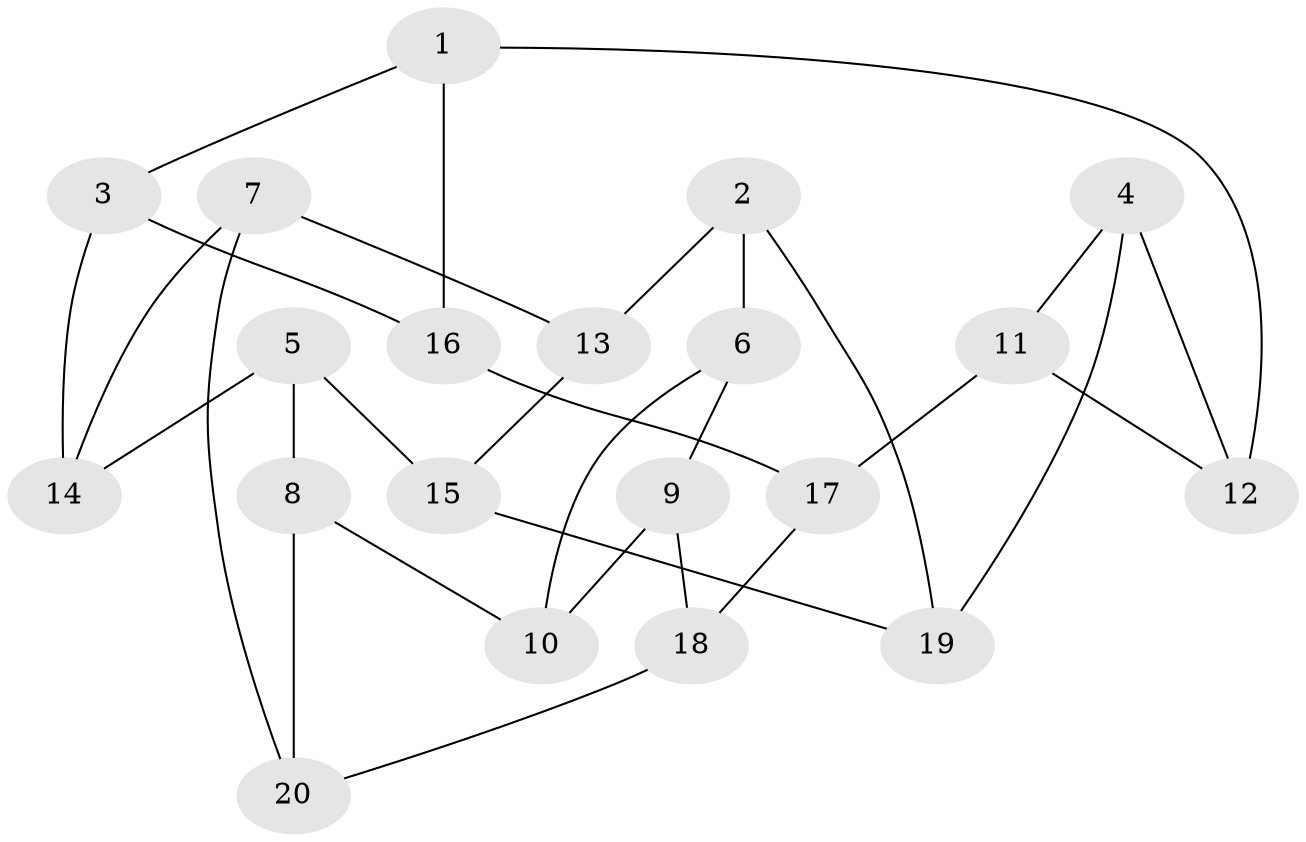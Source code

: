 // Generated by graph-tools (version 1.1) at 2025/46/02/15/25 05:46:28]
// undirected, 20 vertices, 30 edges
graph export_dot {
graph [start="1"]
  node [color=gray90,style=filled];
  1;
  2;
  3;
  4;
  5;
  6;
  7;
  8;
  9;
  10;
  11;
  12;
  13;
  14;
  15;
  16;
  17;
  18;
  19;
  20;
  1 -- 3;
  1 -- 16;
  1 -- 12;
  2 -- 19;
  2 -- 13;
  2 -- 6;
  3 -- 16;
  3 -- 14;
  4 -- 11;
  4 -- 12;
  4 -- 19;
  5 -- 15;
  5 -- 14;
  5 -- 8;
  6 -- 10;
  6 -- 9;
  7 -- 13;
  7 -- 20;
  7 -- 14;
  8 -- 10;
  8 -- 20;
  9 -- 18;
  9 -- 10;
  11 -- 17;
  11 -- 12;
  13 -- 15;
  15 -- 19;
  16 -- 17;
  17 -- 18;
  18 -- 20;
}
